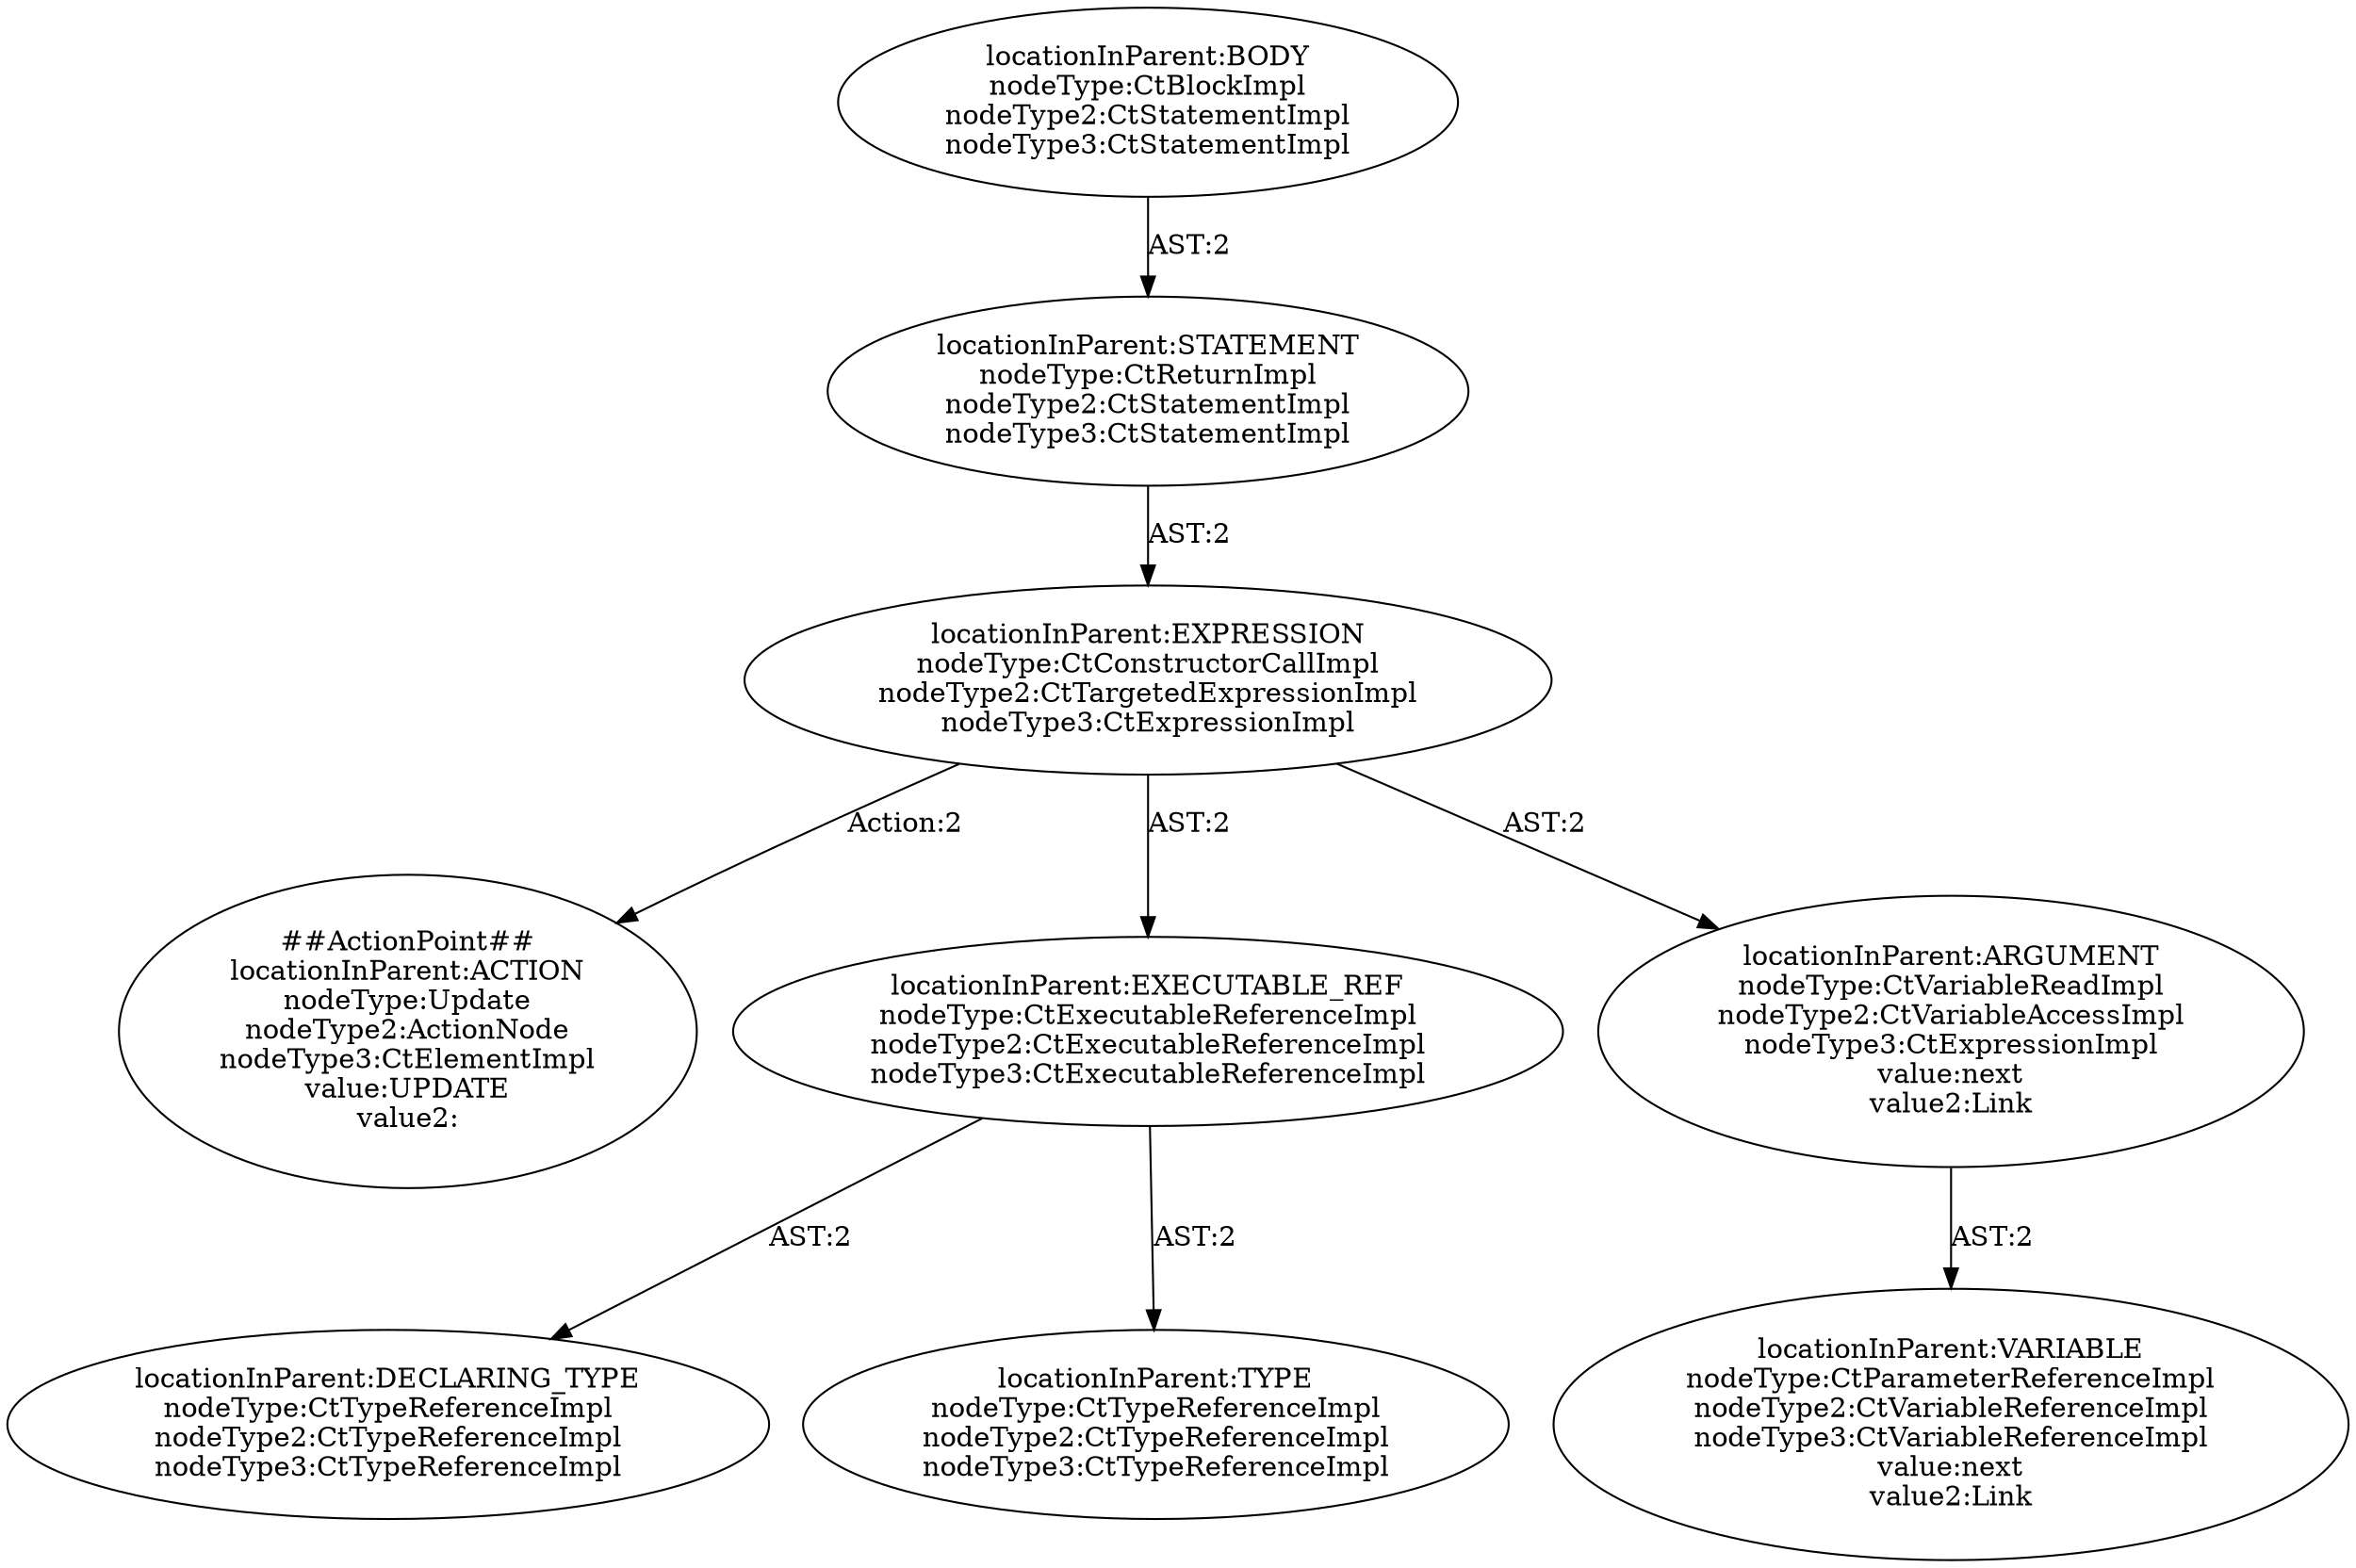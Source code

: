 digraph "Pattern" {
0 [label="##ActionPoint##
locationInParent:ACTION
nodeType:Update
nodeType2:ActionNode
nodeType3:CtElementImpl
value:UPDATE
value2:" shape=ellipse]
1 [label="locationInParent:EXPRESSION
nodeType:CtConstructorCallImpl
nodeType2:CtTargetedExpressionImpl
nodeType3:CtExpressionImpl" shape=ellipse]
2 [label="locationInParent:STATEMENT
nodeType:CtReturnImpl
nodeType2:CtStatementImpl
nodeType3:CtStatementImpl" shape=ellipse]
3 [label="locationInParent:BODY
nodeType:CtBlockImpl
nodeType2:CtStatementImpl
nodeType3:CtStatementImpl" shape=ellipse]
4 [label="locationInParent:EXECUTABLE_REF
nodeType:CtExecutableReferenceImpl
nodeType2:CtExecutableReferenceImpl
nodeType3:CtExecutableReferenceImpl" shape=ellipse]
5 [label="locationInParent:DECLARING_TYPE
nodeType:CtTypeReferenceImpl
nodeType2:CtTypeReferenceImpl
nodeType3:CtTypeReferenceImpl" shape=ellipse]
6 [label="locationInParent:TYPE
nodeType:CtTypeReferenceImpl
nodeType2:CtTypeReferenceImpl
nodeType3:CtTypeReferenceImpl" shape=ellipse]
7 [label="locationInParent:ARGUMENT
nodeType:CtVariableReadImpl
nodeType2:CtVariableAccessImpl
nodeType3:CtExpressionImpl
value:next
value2:Link" shape=ellipse]
8 [label="locationInParent:VARIABLE
nodeType:CtParameterReferenceImpl
nodeType2:CtVariableReferenceImpl
nodeType3:CtVariableReferenceImpl
value:next
value2:Link" shape=ellipse]
1 -> 0 [label="Action:2"];
1 -> 4 [label="AST:2"];
1 -> 7 [label="AST:2"];
2 -> 1 [label="AST:2"];
3 -> 2 [label="AST:2"];
4 -> 5 [label="AST:2"];
4 -> 6 [label="AST:2"];
7 -> 8 [label="AST:2"];
}